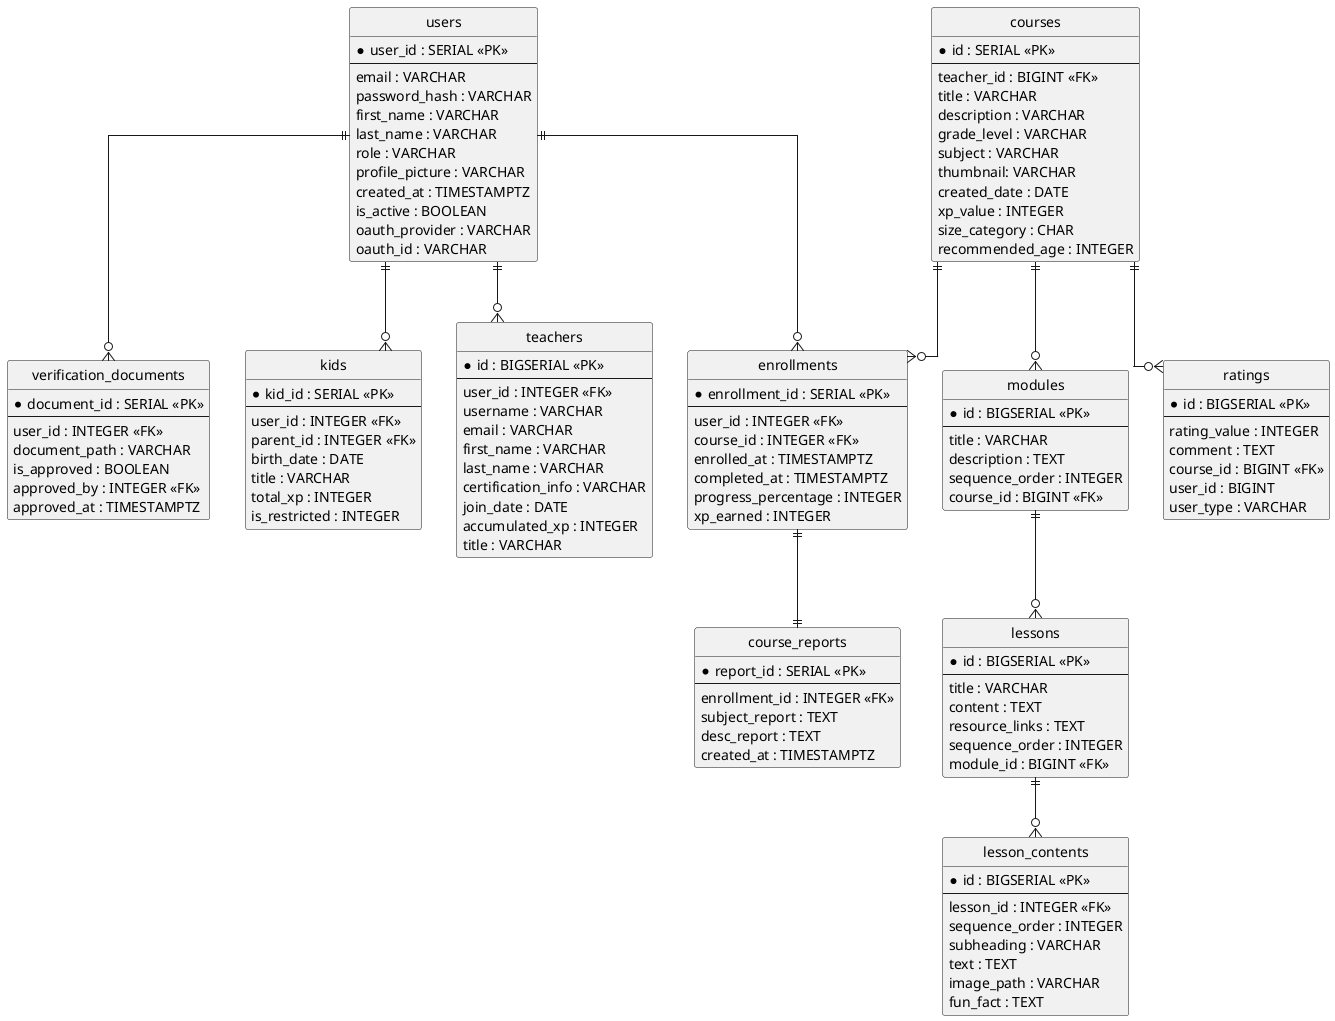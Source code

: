 @startuml
hide circle
skinparam linetype ortho

entity "users" as users {
  * user_id : SERIAL <<PK>>
  --
  email : VARCHAR
  password_hash : VARCHAR
  first_name : VARCHAR
  last_name : VARCHAR
  role : VARCHAR
  profile_picture : VARCHAR
  created_at : TIMESTAMPTZ
  is_active : BOOLEAN
  oauth_provider : VARCHAR
  oauth_id : VARCHAR
}

entity "verification_documents" as verification_documents {
  * document_id : SERIAL <<PK>>
  --
  user_id : INTEGER <<FK>>
  document_path : VARCHAR
  is_approved : BOOLEAN
  approved_by : INTEGER <<FK>>
  approved_at : TIMESTAMPTZ
}

entity "kids" as kids {
  * kid_id : SERIAL <<PK>>
  --
  user_id : INTEGER <<FK>>
  parent_id : INTEGER <<FK>>
  birth_date : DATE
  title : VARCHAR
  total_xp : INTEGER
  is_restricted : INTEGER
}

entity "teachers" as teachers {
  * id : BIGSERIAL <<PK>>
  --
  user_id : INTEGER <<FK>>
  username : VARCHAR
  email : VARCHAR
  first_name : VARCHAR
  last_name : VARCHAR
  certification_info : VARCHAR
  join_date : DATE
  accumulated_xp : INTEGER
  title : VARCHAR
}

entity "courses" as courses {
  * id : SERIAL <<PK>>
  --
  teacher_id : BIGINT <<FK>>
  title : VARCHAR
  description : VARCHAR
  grade_level : VARCHAR
  subject : VARCHAR
  thumbnail: VARCHAR
  created_date : DATE
  xp_value : INTEGER
  size_category : CHAR
  recommended_age : INTEGER
}

entity "modules" as modules {
  * id : BIGSERIAL <<PK>>
  --
  title : VARCHAR
  description : TEXT
  sequence_order : INTEGER
  course_id : BIGINT <<FK>>
}

entity "lessons" as lessons {
  * id : BIGSERIAL <<PK>>
  --
  title : VARCHAR
  content : TEXT
  resource_links : TEXT
  sequence_order : INTEGER
  module_id : BIGINT <<FK>>
}

entity "lesson_contents" as lesson_contents {
  * id : BIGSERIAL <<PK>>
  --
  lesson_id : INTEGER <<FK>>
  sequence_order : INTEGER
  subheading : VARCHAR
  text : TEXT
  image_path : VARCHAR
  fun_fact : TEXT
}

entity "ratings" as ratings {
  * id : BIGSERIAL <<PK>>
  --
  rating_value : INTEGER
  comment : TEXT
  course_id : BIGINT <<FK>>
  user_id : BIGINT
  user_type : VARCHAR
}

entity "enrollments" as enrollments {
  * enrollment_id : SERIAL <<PK>>
  --
  user_id : INTEGER <<FK>>
  course_id : INTEGER <<FK>>
  enrolled_at : TIMESTAMPTZ
  completed_at : TIMESTAMPTZ
  progress_percentage : INTEGER
  xp_earned : INTEGER
}

entity "course_reports" as course_reports {
  * report_id : SERIAL <<PK>>
  --
  enrollment_id : INTEGER <<FK>>
  subject_report : TEXT
  desc_report : TEXT
  created_at : TIMESTAMPTZ
}

' Relationships
users ||--o{ verification_documents 
users ||--o{ kids 
users ||--o{ teachers 
users ||--o{ enrollments 
courses ||--o{ enrollments 
courses ||--o{ modules 
modules ||--o{ lessons 
lessons ||--o{ lesson_contents  
courses ||--o{ ratings 
enrollments ||--|| course_reports
@enduml